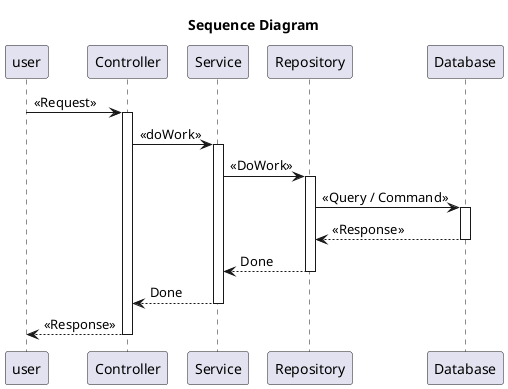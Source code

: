 @startuml
/'
Elaborado por: Juan Camilo Cardona Calderón
Curso: Buenas prácticas para el desarrollo de software
'/
title "Sequence Diagram"
participant user

participant c as "Controller"
participant s as "Service"
participant r as "Repository"
participant d as "Database"

user -> c: <<Request>>
activate c

c -> s: <<doWork>>
activate s

s -> r: <<DoWork>>
activate r

r -> d: <<Query / Command>>
activate d

d --> r: <<Response>>
deactivate d

r --> s: Done
deactivate r

s --> c: Done
deactivate s

c --> user: <<Response>>
deactivate c

@enduml